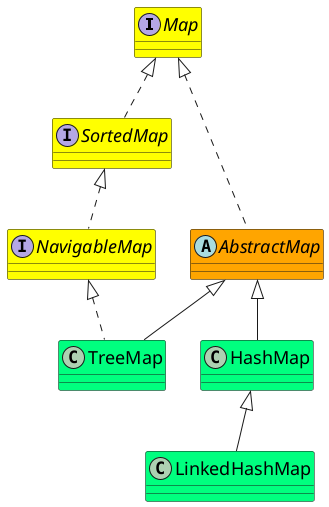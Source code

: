 @startuml

' skinparam groupInheritance 2
skinparam backgroundColor transparent
skinparam ClassFontSize 18

interface Map #Yellow
interface SortedMap #Yellow
interface NavigableMap #Yellow

abstract AbstractMap #Orange
together {
    class TreeMap #SpringGreen
    class HashMap #SpringGreen
    class LinkedHashMap #SpringGreen
}

SortedMap <|.. NavigableMap
Map <|.. SortedMap
Map <|.. AbstractMap
NavigableMap <|.. TreeMap

AbstractMap <|-- TreeMap
AbstractMap <|-- HashMap
HashMap <|-- LinkedHashMap

@enduml
